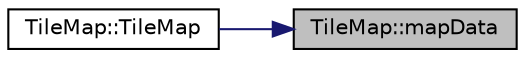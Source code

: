 digraph "TileMap::mapData"
{
 // LATEX_PDF_SIZE
  bgcolor="transparent";
  edge [fontname="Helvetica",fontsize="10",labelfontname="Helvetica",labelfontsize="10"];
  node [fontname="Helvetica",fontsize="10",shape=record];
  rankdir="RL";
  Node1 [label="TileMap::mapData",height=0.2,width=0.4,color="black", fillcolor="grey75", style="filled", fontcolor="black",tooltip="Gets the layout of the level from a map file."];
  Node1 -> Node2 [dir="back",color="midnightblue",fontsize="10",style="solid",fontname="Helvetica"];
  Node2 [label="TileMap::TileMap",height=0.2,width=0.4,color="black",URL="$class_tile_map.html#a89efb398413e7fed8cdf9f3a0b58c9d0",tooltip="Default Constructor."];
}
